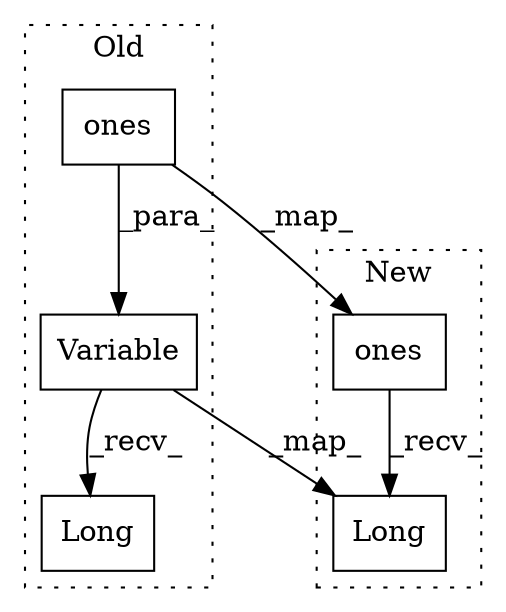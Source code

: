 digraph G {
subgraph cluster0 {
1 [label="Variable" a="32" s="1099,1136" l="9,1" shape="box"];
3 [label="Long" a="32" s="1138" l="6" shape="box"];
4 [label="ones" a="32" s="1114,1135" l="5,1" shape="box"];
label = "Old";
style="dotted";
}
subgraph cluster1 {
2 [label="Long" a="32" s="1087" l="6" shape="box"];
5 [label="ones" a="32" s="1064,1085" l="5,1" shape="box"];
label = "New";
style="dotted";
}
1 -> 2 [label="_map_"];
1 -> 3 [label="_recv_"];
4 -> 5 [label="_map_"];
4 -> 1 [label="_para_"];
5 -> 2 [label="_recv_"];
}
